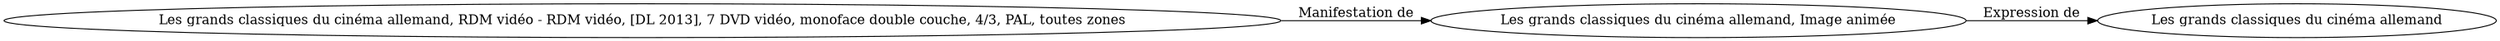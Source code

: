 // Notice UMLRM0174
digraph UMLRM0174 {
	rankdir=LR
	size="20,20"
	UMLRM0174 [label="Les grands classiques du cinéma allemand"]
	UMLRM0175 [label="Les grands classiques du cinéma allemand, Image animée"]
	UMLRM0175 -> UMLRM0174 [label="Expression de"]
	UMLRM0176 [label="Les grands classiques du cinéma allemand, RDM vidéo - RDM vidéo, [DL 2013], 7 DVD vidéo, monoface double couche, 4/3, PAL, toutes zones"]
	UMLRM0176 -> UMLRM0175 [label="Manifestation de"]
}
